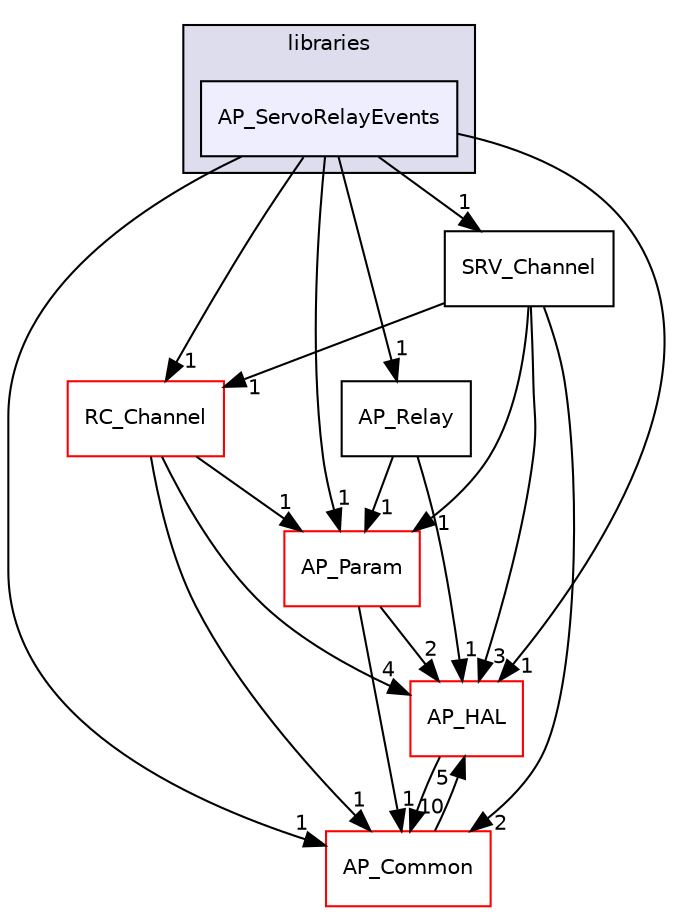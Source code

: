 digraph "libraries/AP_ServoRelayEvents" {
  compound=true
  node [ fontsize="10", fontname="Helvetica"];
  edge [ labelfontsize="10", labelfontname="Helvetica"];
  subgraph clusterdir_bc0718b08fb2015b8e59c47b2805f60c {
    graph [ bgcolor="#ddddee", pencolor="black", label="libraries" fontname="Helvetica", fontsize="10", URL="dir_bc0718b08fb2015b8e59c47b2805f60c.html"]
  dir_bfc4f6355a84f3a81cfb73a2ea9a9d7e [shape=box, label="AP_ServoRelayEvents", style="filled", fillcolor="#eeeeff", pencolor="black", URL="dir_bfc4f6355a84f3a81cfb73a2ea9a9d7e.html"];
  }
  dir_9517a59ccb1d85d9df7fc09e86ba5740 [shape=box label="RC_Channel" fillcolor="white" style="filled" color="red" URL="dir_9517a59ccb1d85d9df7fc09e86ba5740.html"];
  dir_1cbc10423b2512b31103883361e0123b [shape=box label="AP_HAL" fillcolor="white" style="filled" color="red" URL="dir_1cbc10423b2512b31103883361e0123b.html"];
  dir_200d929b8d5577e7f19dc05ce443c612 [shape=box label="AP_Param" fillcolor="white" style="filled" color="red" URL="dir_200d929b8d5577e7f19dc05ce443c612.html"];
  dir_4a7570780595b51b2e72a69353927583 [shape=box label="AP_Relay" URL="dir_4a7570780595b51b2e72a69353927583.html"];
  dir_7c0f4bc6f9f3fcba9f67ba121904eead [shape=box label="SRV_Channel" URL="dir_7c0f4bc6f9f3fcba9f67ba121904eead.html"];
  dir_df3f4256615fd4197927a84a019a8bd8 [shape=box label="AP_Common" fillcolor="white" style="filled" color="red" URL="dir_df3f4256615fd4197927a84a019a8bd8.html"];
  dir_9517a59ccb1d85d9df7fc09e86ba5740->dir_1cbc10423b2512b31103883361e0123b [headlabel="4", labeldistance=1.5 headhref="dir_000185_000057.html"];
  dir_9517a59ccb1d85d9df7fc09e86ba5740->dir_200d929b8d5577e7f19dc05ce443c612 [headlabel="1", labeldistance=1.5 headhref="dir_000185_000136.html"];
  dir_9517a59ccb1d85d9df7fc09e86ba5740->dir_df3f4256615fd4197927a84a019a8bd8 [headlabel="1", labeldistance=1.5 headhref="dir_000185_000036.html"];
  dir_1cbc10423b2512b31103883361e0123b->dir_df3f4256615fd4197927a84a019a8bd8 [headlabel="10", labeldistance=1.5 headhref="dir_000057_000036.html"];
  dir_200d929b8d5577e7f19dc05ce443c612->dir_1cbc10423b2512b31103883361e0123b [headlabel="2", labeldistance=1.5 headhref="dir_000136_000057.html"];
  dir_200d929b8d5577e7f19dc05ce443c612->dir_df3f4256615fd4197927a84a019a8bd8 [headlabel="1", labeldistance=1.5 headhref="dir_000136_000036.html"];
  dir_4a7570780595b51b2e72a69353927583->dir_1cbc10423b2512b31103883361e0123b [headlabel="1", labeldistance=1.5 headhref="dir_000144_000057.html"];
  dir_4a7570780595b51b2e72a69353927583->dir_200d929b8d5577e7f19dc05ce443c612 [headlabel="1", labeldistance=1.5 headhref="dir_000144_000136.html"];
  dir_7c0f4bc6f9f3fcba9f67ba121904eead->dir_9517a59ccb1d85d9df7fc09e86ba5740 [headlabel="1", labeldistance=1.5 headhref="dir_000190_000185.html"];
  dir_7c0f4bc6f9f3fcba9f67ba121904eead->dir_1cbc10423b2512b31103883361e0123b [headlabel="3", labeldistance=1.5 headhref="dir_000190_000057.html"];
  dir_7c0f4bc6f9f3fcba9f67ba121904eead->dir_200d929b8d5577e7f19dc05ce443c612 [headlabel="1", labeldistance=1.5 headhref="dir_000190_000136.html"];
  dir_7c0f4bc6f9f3fcba9f67ba121904eead->dir_df3f4256615fd4197927a84a019a8bd8 [headlabel="2", labeldistance=1.5 headhref="dir_000190_000036.html"];
  dir_df3f4256615fd4197927a84a019a8bd8->dir_1cbc10423b2512b31103883361e0123b [headlabel="5", labeldistance=1.5 headhref="dir_000036_000057.html"];
  dir_bfc4f6355a84f3a81cfb73a2ea9a9d7e->dir_9517a59ccb1d85d9df7fc09e86ba5740 [headlabel="1", labeldistance=1.5 headhref="dir_000153_000185.html"];
  dir_bfc4f6355a84f3a81cfb73a2ea9a9d7e->dir_1cbc10423b2512b31103883361e0123b [headlabel="1", labeldistance=1.5 headhref="dir_000153_000057.html"];
  dir_bfc4f6355a84f3a81cfb73a2ea9a9d7e->dir_200d929b8d5577e7f19dc05ce443c612 [headlabel="1", labeldistance=1.5 headhref="dir_000153_000136.html"];
  dir_bfc4f6355a84f3a81cfb73a2ea9a9d7e->dir_4a7570780595b51b2e72a69353927583 [headlabel="1", labeldistance=1.5 headhref="dir_000153_000144.html"];
  dir_bfc4f6355a84f3a81cfb73a2ea9a9d7e->dir_7c0f4bc6f9f3fcba9f67ba121904eead [headlabel="1", labeldistance=1.5 headhref="dir_000153_000190.html"];
  dir_bfc4f6355a84f3a81cfb73a2ea9a9d7e->dir_df3f4256615fd4197927a84a019a8bd8 [headlabel="1", labeldistance=1.5 headhref="dir_000153_000036.html"];
}
